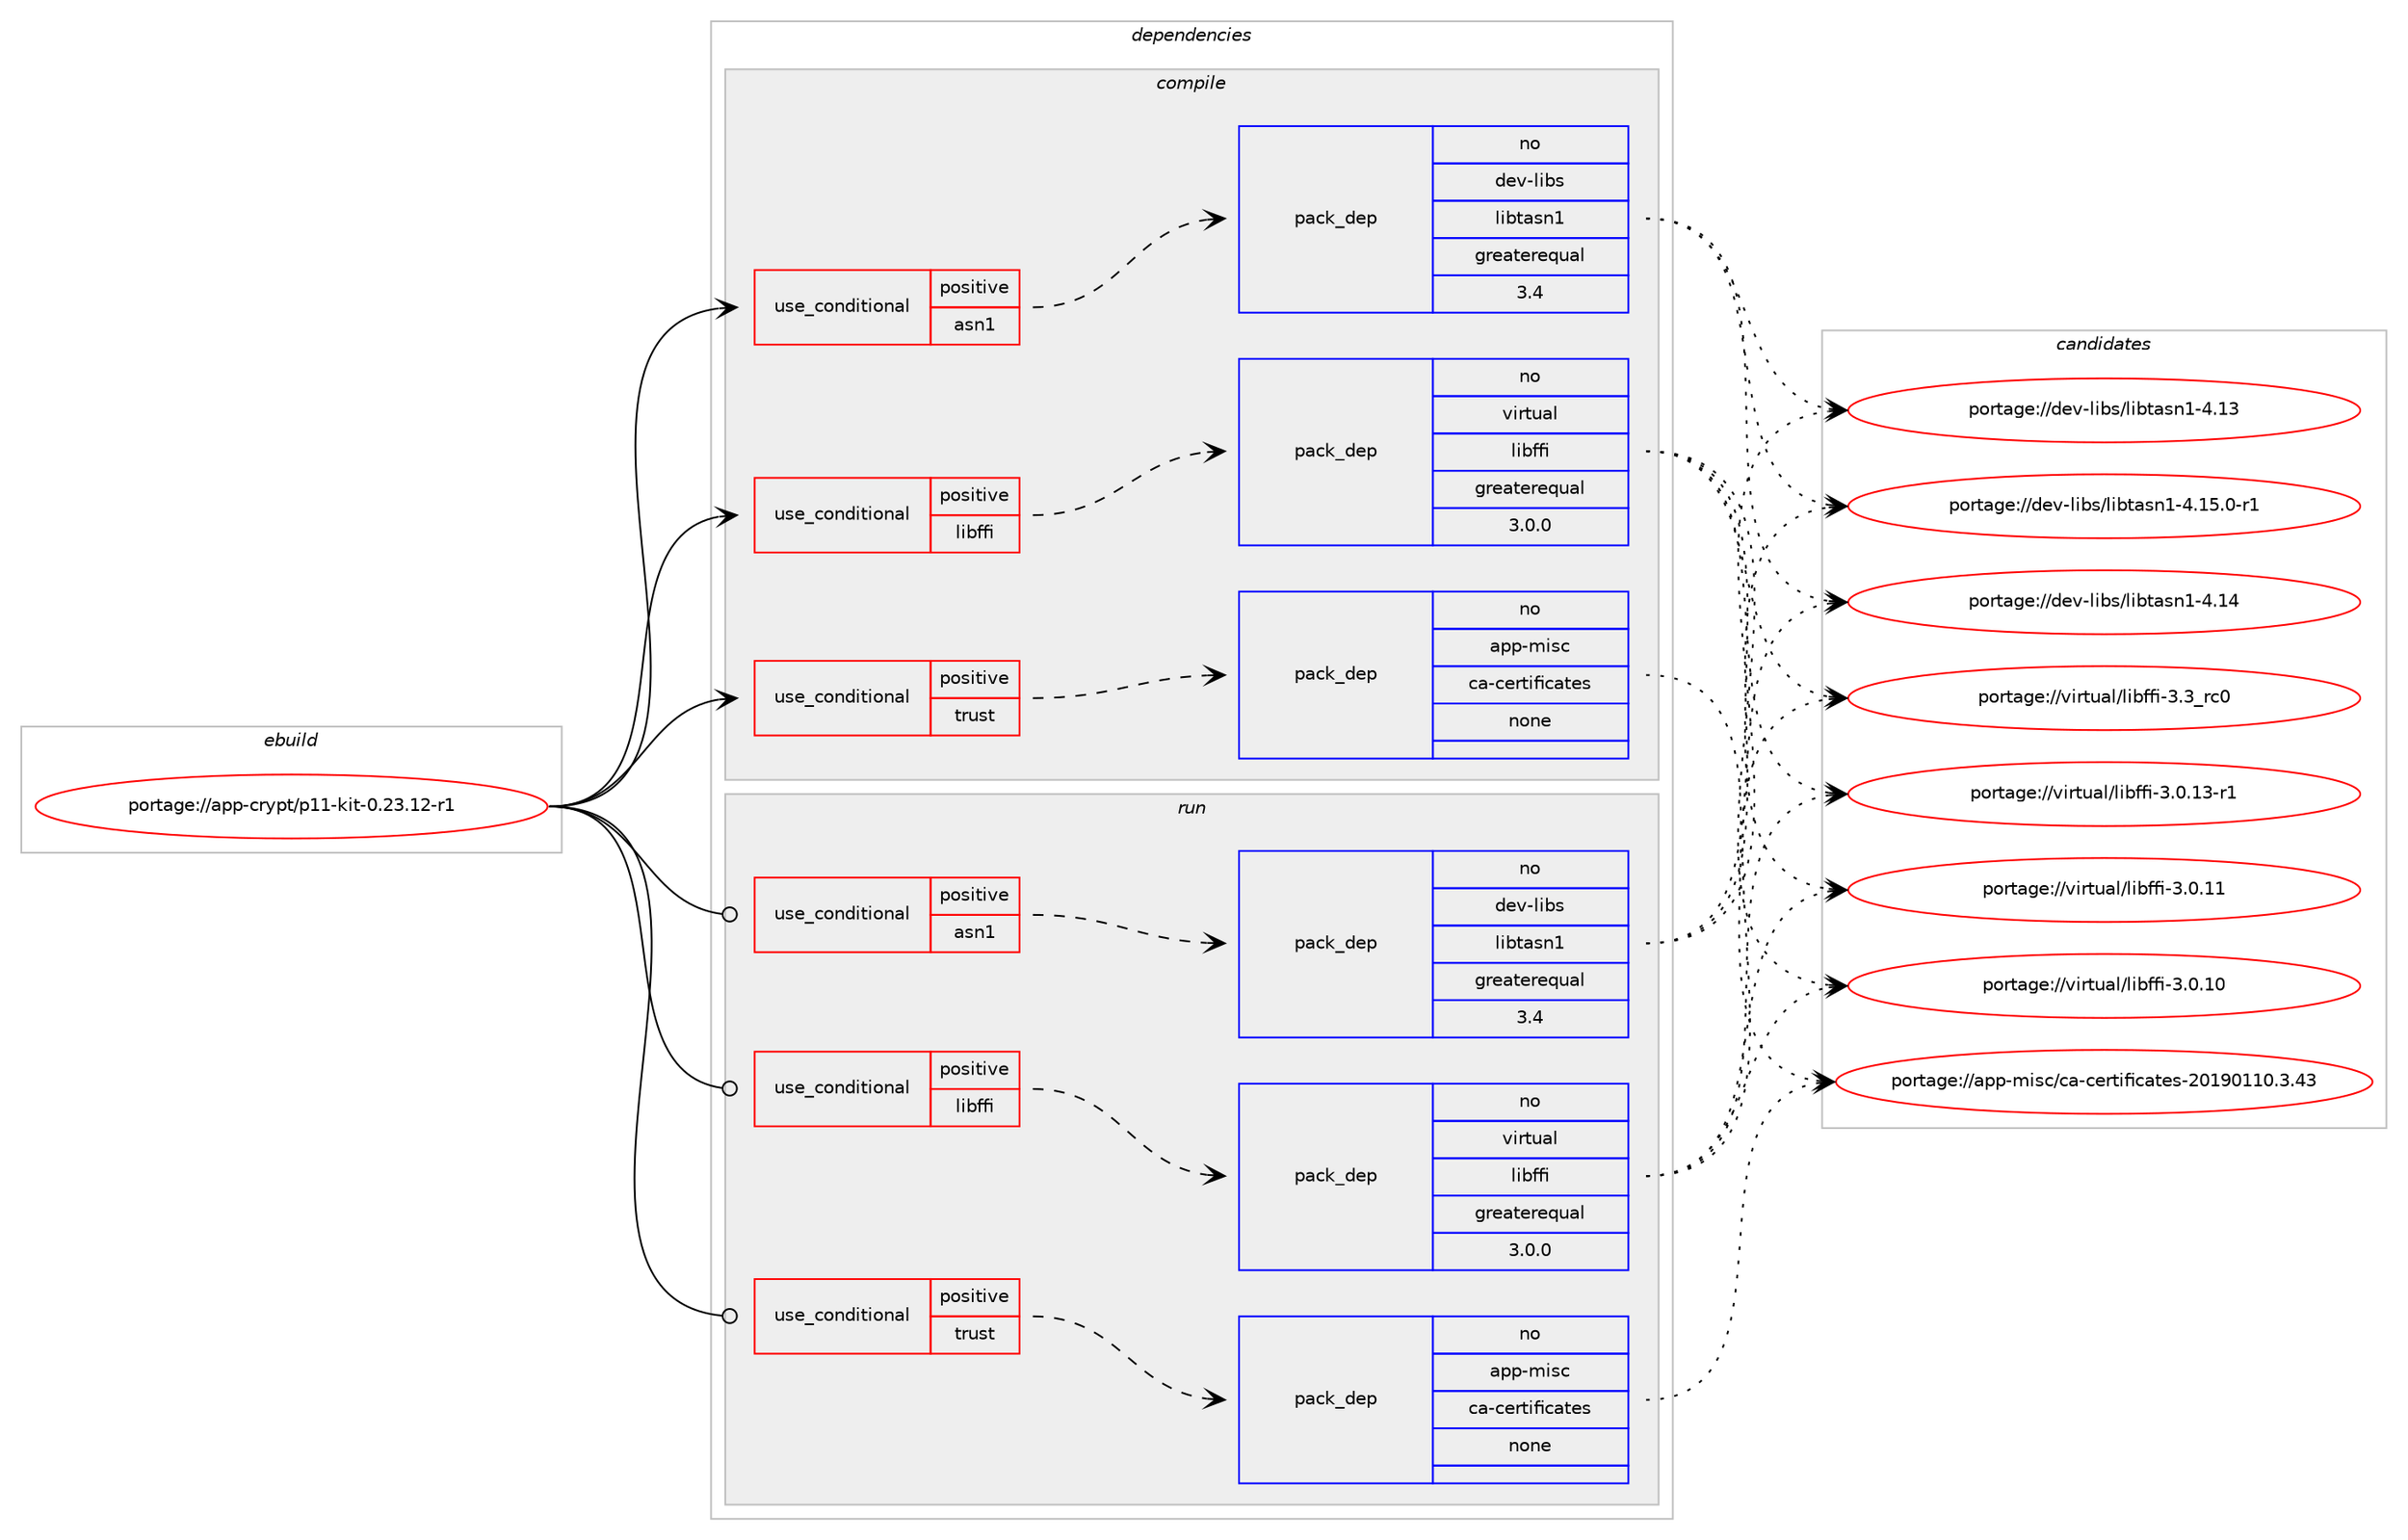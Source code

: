 digraph prolog {

# *************
# Graph options
# *************

newrank=true;
concentrate=true;
compound=true;
graph [rankdir=LR,fontname=Helvetica,fontsize=10,ranksep=1.5];#, ranksep=2.5, nodesep=0.2];
edge  [arrowhead=vee];
node  [fontname=Helvetica,fontsize=10];

# **********
# The ebuild
# **********

subgraph cluster_leftcol {
color=gray;
rank=same;
label=<<i>ebuild</i>>;
id [label="portage://app-crypt/p11-kit-0.23.12-r1", color=red, width=4, href="../app-crypt/p11-kit-0.23.12-r1.svg"];
}

# ****************
# The dependencies
# ****************

subgraph cluster_midcol {
color=gray;
label=<<i>dependencies</i>>;
subgraph cluster_compile {
fillcolor="#eeeeee";
style=filled;
label=<<i>compile</i>>;
subgraph cond151274 {
dependency641999 [label=<<TABLE BORDER="0" CELLBORDER="1" CELLSPACING="0" CELLPADDING="4"><TR><TD ROWSPAN="3" CELLPADDING="10">use_conditional</TD></TR><TR><TD>positive</TD></TR><TR><TD>asn1</TD></TR></TABLE>>, shape=none, color=red];
subgraph pack482198 {
dependency642000 [label=<<TABLE BORDER="0" CELLBORDER="1" CELLSPACING="0" CELLPADDING="4" WIDTH="220"><TR><TD ROWSPAN="6" CELLPADDING="30">pack_dep</TD></TR><TR><TD WIDTH="110">no</TD></TR><TR><TD>dev-libs</TD></TR><TR><TD>libtasn1</TD></TR><TR><TD>greaterequal</TD></TR><TR><TD>3.4</TD></TR></TABLE>>, shape=none, color=blue];
}
dependency641999:e -> dependency642000:w [weight=20,style="dashed",arrowhead="vee"];
}
id:e -> dependency641999:w [weight=20,style="solid",arrowhead="vee"];
subgraph cond151275 {
dependency642001 [label=<<TABLE BORDER="0" CELLBORDER="1" CELLSPACING="0" CELLPADDING="4"><TR><TD ROWSPAN="3" CELLPADDING="10">use_conditional</TD></TR><TR><TD>positive</TD></TR><TR><TD>libffi</TD></TR></TABLE>>, shape=none, color=red];
subgraph pack482199 {
dependency642002 [label=<<TABLE BORDER="0" CELLBORDER="1" CELLSPACING="0" CELLPADDING="4" WIDTH="220"><TR><TD ROWSPAN="6" CELLPADDING="30">pack_dep</TD></TR><TR><TD WIDTH="110">no</TD></TR><TR><TD>virtual</TD></TR><TR><TD>libffi</TD></TR><TR><TD>greaterequal</TD></TR><TR><TD>3.0.0</TD></TR></TABLE>>, shape=none, color=blue];
}
dependency642001:e -> dependency642002:w [weight=20,style="dashed",arrowhead="vee"];
}
id:e -> dependency642001:w [weight=20,style="solid",arrowhead="vee"];
subgraph cond151276 {
dependency642003 [label=<<TABLE BORDER="0" CELLBORDER="1" CELLSPACING="0" CELLPADDING="4"><TR><TD ROWSPAN="3" CELLPADDING="10">use_conditional</TD></TR><TR><TD>positive</TD></TR><TR><TD>trust</TD></TR></TABLE>>, shape=none, color=red];
subgraph pack482200 {
dependency642004 [label=<<TABLE BORDER="0" CELLBORDER="1" CELLSPACING="0" CELLPADDING="4" WIDTH="220"><TR><TD ROWSPAN="6" CELLPADDING="30">pack_dep</TD></TR><TR><TD WIDTH="110">no</TD></TR><TR><TD>app-misc</TD></TR><TR><TD>ca-certificates</TD></TR><TR><TD>none</TD></TR><TR><TD></TD></TR></TABLE>>, shape=none, color=blue];
}
dependency642003:e -> dependency642004:w [weight=20,style="dashed",arrowhead="vee"];
}
id:e -> dependency642003:w [weight=20,style="solid",arrowhead="vee"];
}
subgraph cluster_compileandrun {
fillcolor="#eeeeee";
style=filled;
label=<<i>compile and run</i>>;
}
subgraph cluster_run {
fillcolor="#eeeeee";
style=filled;
label=<<i>run</i>>;
subgraph cond151277 {
dependency642005 [label=<<TABLE BORDER="0" CELLBORDER="1" CELLSPACING="0" CELLPADDING="4"><TR><TD ROWSPAN="3" CELLPADDING="10">use_conditional</TD></TR><TR><TD>positive</TD></TR><TR><TD>asn1</TD></TR></TABLE>>, shape=none, color=red];
subgraph pack482201 {
dependency642006 [label=<<TABLE BORDER="0" CELLBORDER="1" CELLSPACING="0" CELLPADDING="4" WIDTH="220"><TR><TD ROWSPAN="6" CELLPADDING="30">pack_dep</TD></TR><TR><TD WIDTH="110">no</TD></TR><TR><TD>dev-libs</TD></TR><TR><TD>libtasn1</TD></TR><TR><TD>greaterequal</TD></TR><TR><TD>3.4</TD></TR></TABLE>>, shape=none, color=blue];
}
dependency642005:e -> dependency642006:w [weight=20,style="dashed",arrowhead="vee"];
}
id:e -> dependency642005:w [weight=20,style="solid",arrowhead="odot"];
subgraph cond151278 {
dependency642007 [label=<<TABLE BORDER="0" CELLBORDER="1" CELLSPACING="0" CELLPADDING="4"><TR><TD ROWSPAN="3" CELLPADDING="10">use_conditional</TD></TR><TR><TD>positive</TD></TR><TR><TD>libffi</TD></TR></TABLE>>, shape=none, color=red];
subgraph pack482202 {
dependency642008 [label=<<TABLE BORDER="0" CELLBORDER="1" CELLSPACING="0" CELLPADDING="4" WIDTH="220"><TR><TD ROWSPAN="6" CELLPADDING="30">pack_dep</TD></TR><TR><TD WIDTH="110">no</TD></TR><TR><TD>virtual</TD></TR><TR><TD>libffi</TD></TR><TR><TD>greaterequal</TD></TR><TR><TD>3.0.0</TD></TR></TABLE>>, shape=none, color=blue];
}
dependency642007:e -> dependency642008:w [weight=20,style="dashed",arrowhead="vee"];
}
id:e -> dependency642007:w [weight=20,style="solid",arrowhead="odot"];
subgraph cond151279 {
dependency642009 [label=<<TABLE BORDER="0" CELLBORDER="1" CELLSPACING="0" CELLPADDING="4"><TR><TD ROWSPAN="3" CELLPADDING="10">use_conditional</TD></TR><TR><TD>positive</TD></TR><TR><TD>trust</TD></TR></TABLE>>, shape=none, color=red];
subgraph pack482203 {
dependency642010 [label=<<TABLE BORDER="0" CELLBORDER="1" CELLSPACING="0" CELLPADDING="4" WIDTH="220"><TR><TD ROWSPAN="6" CELLPADDING="30">pack_dep</TD></TR><TR><TD WIDTH="110">no</TD></TR><TR><TD>app-misc</TD></TR><TR><TD>ca-certificates</TD></TR><TR><TD>none</TD></TR><TR><TD></TD></TR></TABLE>>, shape=none, color=blue];
}
dependency642009:e -> dependency642010:w [weight=20,style="dashed",arrowhead="vee"];
}
id:e -> dependency642009:w [weight=20,style="solid",arrowhead="odot"];
}
}

# **************
# The candidates
# **************

subgraph cluster_choices {
rank=same;
color=gray;
label=<<i>candidates</i>>;

subgraph choice482198 {
color=black;
nodesep=1;
choice100101118451081059811547108105981169711511049455246495346484511449 [label="portage://dev-libs/libtasn1-4.15.0-r1", color=red, width=4,href="../dev-libs/libtasn1-4.15.0-r1.svg"];
choice1001011184510810598115471081059811697115110494552464952 [label="portage://dev-libs/libtasn1-4.14", color=red, width=4,href="../dev-libs/libtasn1-4.14.svg"];
choice1001011184510810598115471081059811697115110494552464951 [label="portage://dev-libs/libtasn1-4.13", color=red, width=4,href="../dev-libs/libtasn1-4.13.svg"];
dependency642000:e -> choice100101118451081059811547108105981169711511049455246495346484511449:w [style=dotted,weight="100"];
dependency642000:e -> choice1001011184510810598115471081059811697115110494552464952:w [style=dotted,weight="100"];
dependency642000:e -> choice1001011184510810598115471081059811697115110494552464951:w [style=dotted,weight="100"];
}
subgraph choice482199 {
color=black;
nodesep=1;
choice11810511411611797108471081059810210210545514651951149948 [label="portage://virtual/libffi-3.3_rc0", color=red, width=4,href="../virtual/libffi-3.3_rc0.svg"];
choice118105114116117971084710810598102102105455146484649514511449 [label="portage://virtual/libffi-3.0.13-r1", color=red, width=4,href="../virtual/libffi-3.0.13-r1.svg"];
choice11810511411611797108471081059810210210545514648464949 [label="portage://virtual/libffi-3.0.11", color=red, width=4,href="../virtual/libffi-3.0.11.svg"];
choice11810511411611797108471081059810210210545514648464948 [label="portage://virtual/libffi-3.0.10", color=red, width=4,href="../virtual/libffi-3.0.10.svg"];
dependency642002:e -> choice11810511411611797108471081059810210210545514651951149948:w [style=dotted,weight="100"];
dependency642002:e -> choice118105114116117971084710810598102102105455146484649514511449:w [style=dotted,weight="100"];
dependency642002:e -> choice11810511411611797108471081059810210210545514648464949:w [style=dotted,weight="100"];
dependency642002:e -> choice11810511411611797108471081059810210210545514648464948:w [style=dotted,weight="100"];
}
subgraph choice482200 {
color=black;
nodesep=1;
choice971121124510910511599479997459910111411610510210599971161011154550484957484949484651465251 [label="portage://app-misc/ca-certificates-20190110.3.43", color=red, width=4,href="../app-misc/ca-certificates-20190110.3.43.svg"];
dependency642004:e -> choice971121124510910511599479997459910111411610510210599971161011154550484957484949484651465251:w [style=dotted,weight="100"];
}
subgraph choice482201 {
color=black;
nodesep=1;
choice100101118451081059811547108105981169711511049455246495346484511449 [label="portage://dev-libs/libtasn1-4.15.0-r1", color=red, width=4,href="../dev-libs/libtasn1-4.15.0-r1.svg"];
choice1001011184510810598115471081059811697115110494552464952 [label="portage://dev-libs/libtasn1-4.14", color=red, width=4,href="../dev-libs/libtasn1-4.14.svg"];
choice1001011184510810598115471081059811697115110494552464951 [label="portage://dev-libs/libtasn1-4.13", color=red, width=4,href="../dev-libs/libtasn1-4.13.svg"];
dependency642006:e -> choice100101118451081059811547108105981169711511049455246495346484511449:w [style=dotted,weight="100"];
dependency642006:e -> choice1001011184510810598115471081059811697115110494552464952:w [style=dotted,weight="100"];
dependency642006:e -> choice1001011184510810598115471081059811697115110494552464951:w [style=dotted,weight="100"];
}
subgraph choice482202 {
color=black;
nodesep=1;
choice11810511411611797108471081059810210210545514651951149948 [label="portage://virtual/libffi-3.3_rc0", color=red, width=4,href="../virtual/libffi-3.3_rc0.svg"];
choice118105114116117971084710810598102102105455146484649514511449 [label="portage://virtual/libffi-3.0.13-r1", color=red, width=4,href="../virtual/libffi-3.0.13-r1.svg"];
choice11810511411611797108471081059810210210545514648464949 [label="portage://virtual/libffi-3.0.11", color=red, width=4,href="../virtual/libffi-3.0.11.svg"];
choice11810511411611797108471081059810210210545514648464948 [label="portage://virtual/libffi-3.0.10", color=red, width=4,href="../virtual/libffi-3.0.10.svg"];
dependency642008:e -> choice11810511411611797108471081059810210210545514651951149948:w [style=dotted,weight="100"];
dependency642008:e -> choice118105114116117971084710810598102102105455146484649514511449:w [style=dotted,weight="100"];
dependency642008:e -> choice11810511411611797108471081059810210210545514648464949:w [style=dotted,weight="100"];
dependency642008:e -> choice11810511411611797108471081059810210210545514648464948:w [style=dotted,weight="100"];
}
subgraph choice482203 {
color=black;
nodesep=1;
choice971121124510910511599479997459910111411610510210599971161011154550484957484949484651465251 [label="portage://app-misc/ca-certificates-20190110.3.43", color=red, width=4,href="../app-misc/ca-certificates-20190110.3.43.svg"];
dependency642010:e -> choice971121124510910511599479997459910111411610510210599971161011154550484957484949484651465251:w [style=dotted,weight="100"];
}
}

}
